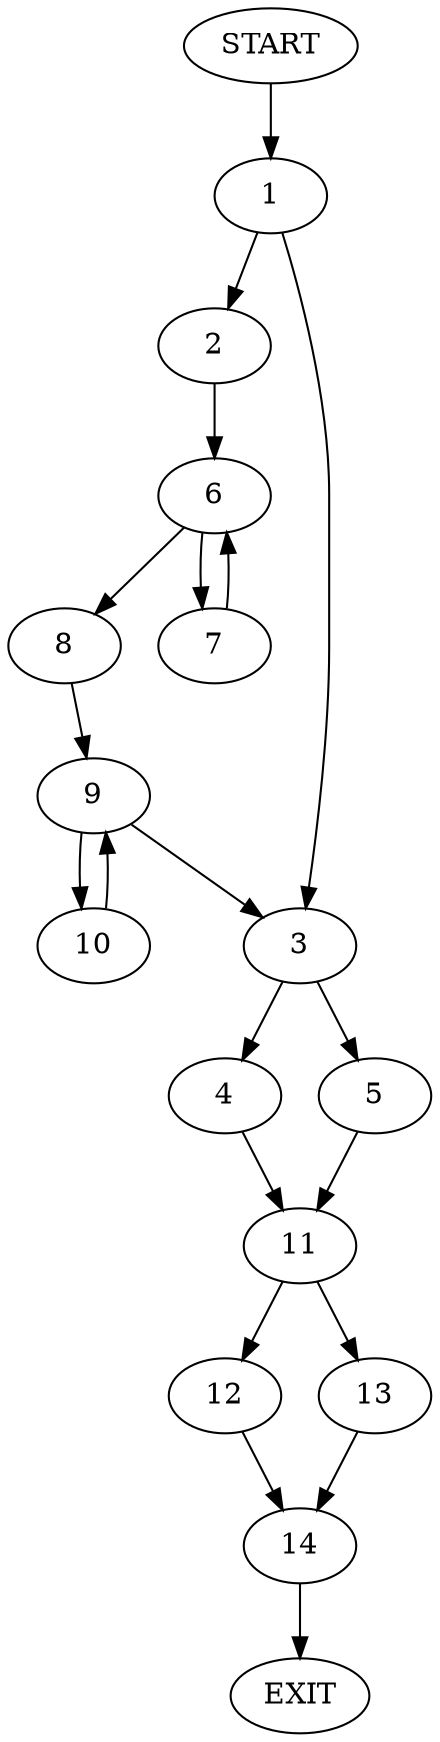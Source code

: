 digraph {
0 [label="START"]
15 [label="EXIT"]
0 -> 1
1 -> 2
1 -> 3
3 -> 4
3 -> 5
2 -> 6
6 -> 7
6 -> 8
7 -> 6
8 -> 9
9 -> 10
9 -> 3
10 -> 9
4 -> 11
5 -> 11
11 -> 12
11 -> 13
12 -> 14
13 -> 14
14 -> 15
}
